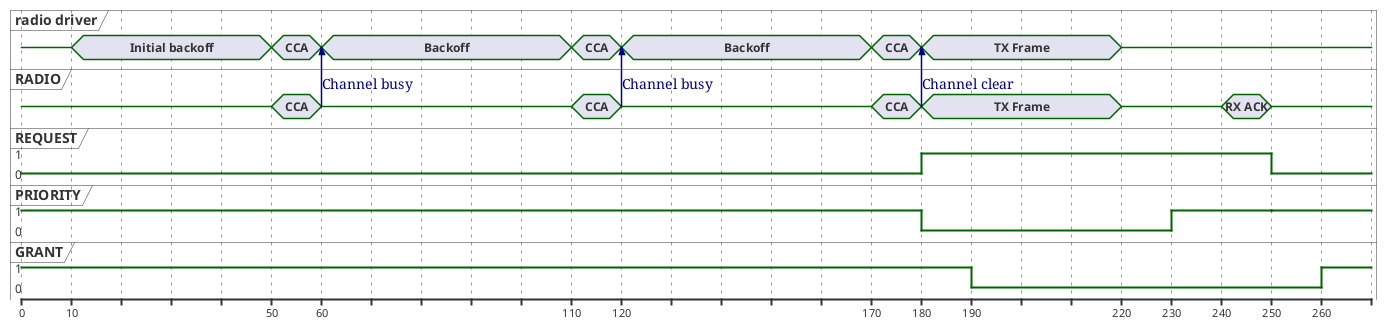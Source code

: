 @startuml

'Diagram showing moment of coex request for transmission using csmaca
'when tx_req_mode = NRF_802154_COEX_TX_REQUEST_MODE_CCA_DONE

concise "radio driver" as drv
concise "RADIO" as radio
robust "REQUEST" as request
robust "PRIORITY" as priority
robust "GRANT" as grant

request has 1
request has 0

priority has 1
priority has 0

grant has 1
grant has 0

!$request_inactive = 0
!$request_active = 1

!$priority_none = 1
!$priority_rx = 1
!$priority_tx = 0

!$grant_inactive = 1
!$grant_active = 0

'Initial state
@0
drv is {-}
radio is {-}
request is $request_inactive
priority is $priority_none
grant is $grant_inactive

'Frame reception starts
@+10
drv is "Initial backoff"
radio is {-}
@+40

drv is "CCA"
radio is "CCA"
@+10
radio -> drv: \nChannel busy

drv is "Backoff"
radio is {-}
@+50

drv is "CCA"
radio is "CCA"
@+10
radio -> drv: \nChannel busy

drv is "Backoff"
radio is {-}
@+50

drv is "CCA"
radio is "CCA"
@+10
radio -> drv: \nChannel clear

drv is "TX Frame"
radio is "TX Frame"
priority is $priority_tx
request is $request_active
@+10
grant is $grant_active

@+30

drv is {-}
radio is {-}
@+10

priority is $priority_rx
@+10

radio is "RX ACK"
@+10

radio is {-}
priority is $priority_none
request is $request_inactive
drv is {-}

@+10
grant is $grant_inactive

@enduml
